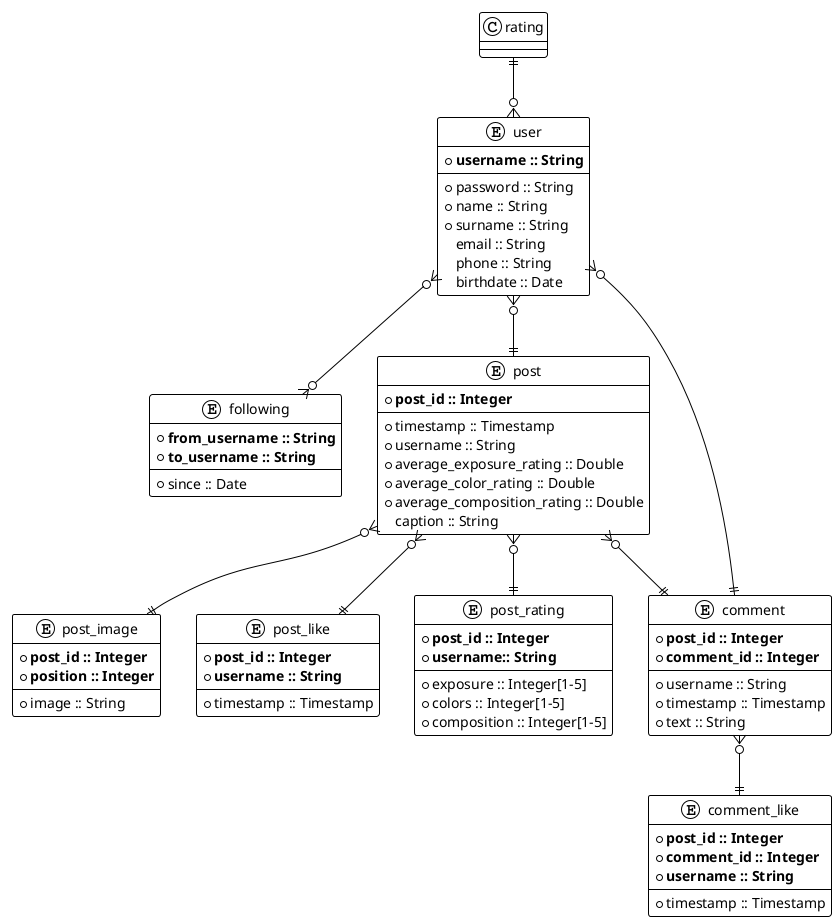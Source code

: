 @startuml Lipho DB ER Diagram
!theme plain

entity user {
    * **username :: String**
    --
    * password :: String
    * name :: String
    * surname :: String
    email :: String
    phone :: String
    birthdate :: Date
}

entity following {
    * **from_username :: String**
    * **to_username :: String**
    --
    * since :: Date
}

entity post {
    * **post_id :: Integer**
    --
    * timestamp :: Timestamp
    * username :: String
    * average_exposure_rating :: Double
    * average_color_rating :: Double
    * average_composition_rating :: Double
    caption :: String
}

entity post_image {
    * **post_id :: Integer**
    * **position :: Integer**
    --
    * image :: String
}

entity post_like {
    * **post_id :: Integer**
    * **username :: String**
    --
    * timestamp :: Timestamp
}

entity post_rating {
    * **post_id :: Integer**
    * **username:: String**
    --
    * exposure :: Integer[1-5]
    * colors :: Integer[1-5]
    * composition :: Integer[1-5]
}

entity comment {
    * **post_id :: Integer**
    * **comment_id :: Integer**
    --
    * username :: String
    * timestamp :: Timestamp
    * text :: String
}

entity comment_like {
    * **post_id :: Integer**
    * **comment_id :: Integer**
    * **username :: String**
    --
    * timestamp :: Timestamp
}

user }o--o{ following
user }o--|| post
post }o--|| post_image
post }o--|| post_rating
post }o--|| comment
post }o--|| post_like
rating ||--o{ user
comment ||--o{ user
comment }o--|| comment_like

@enduml

